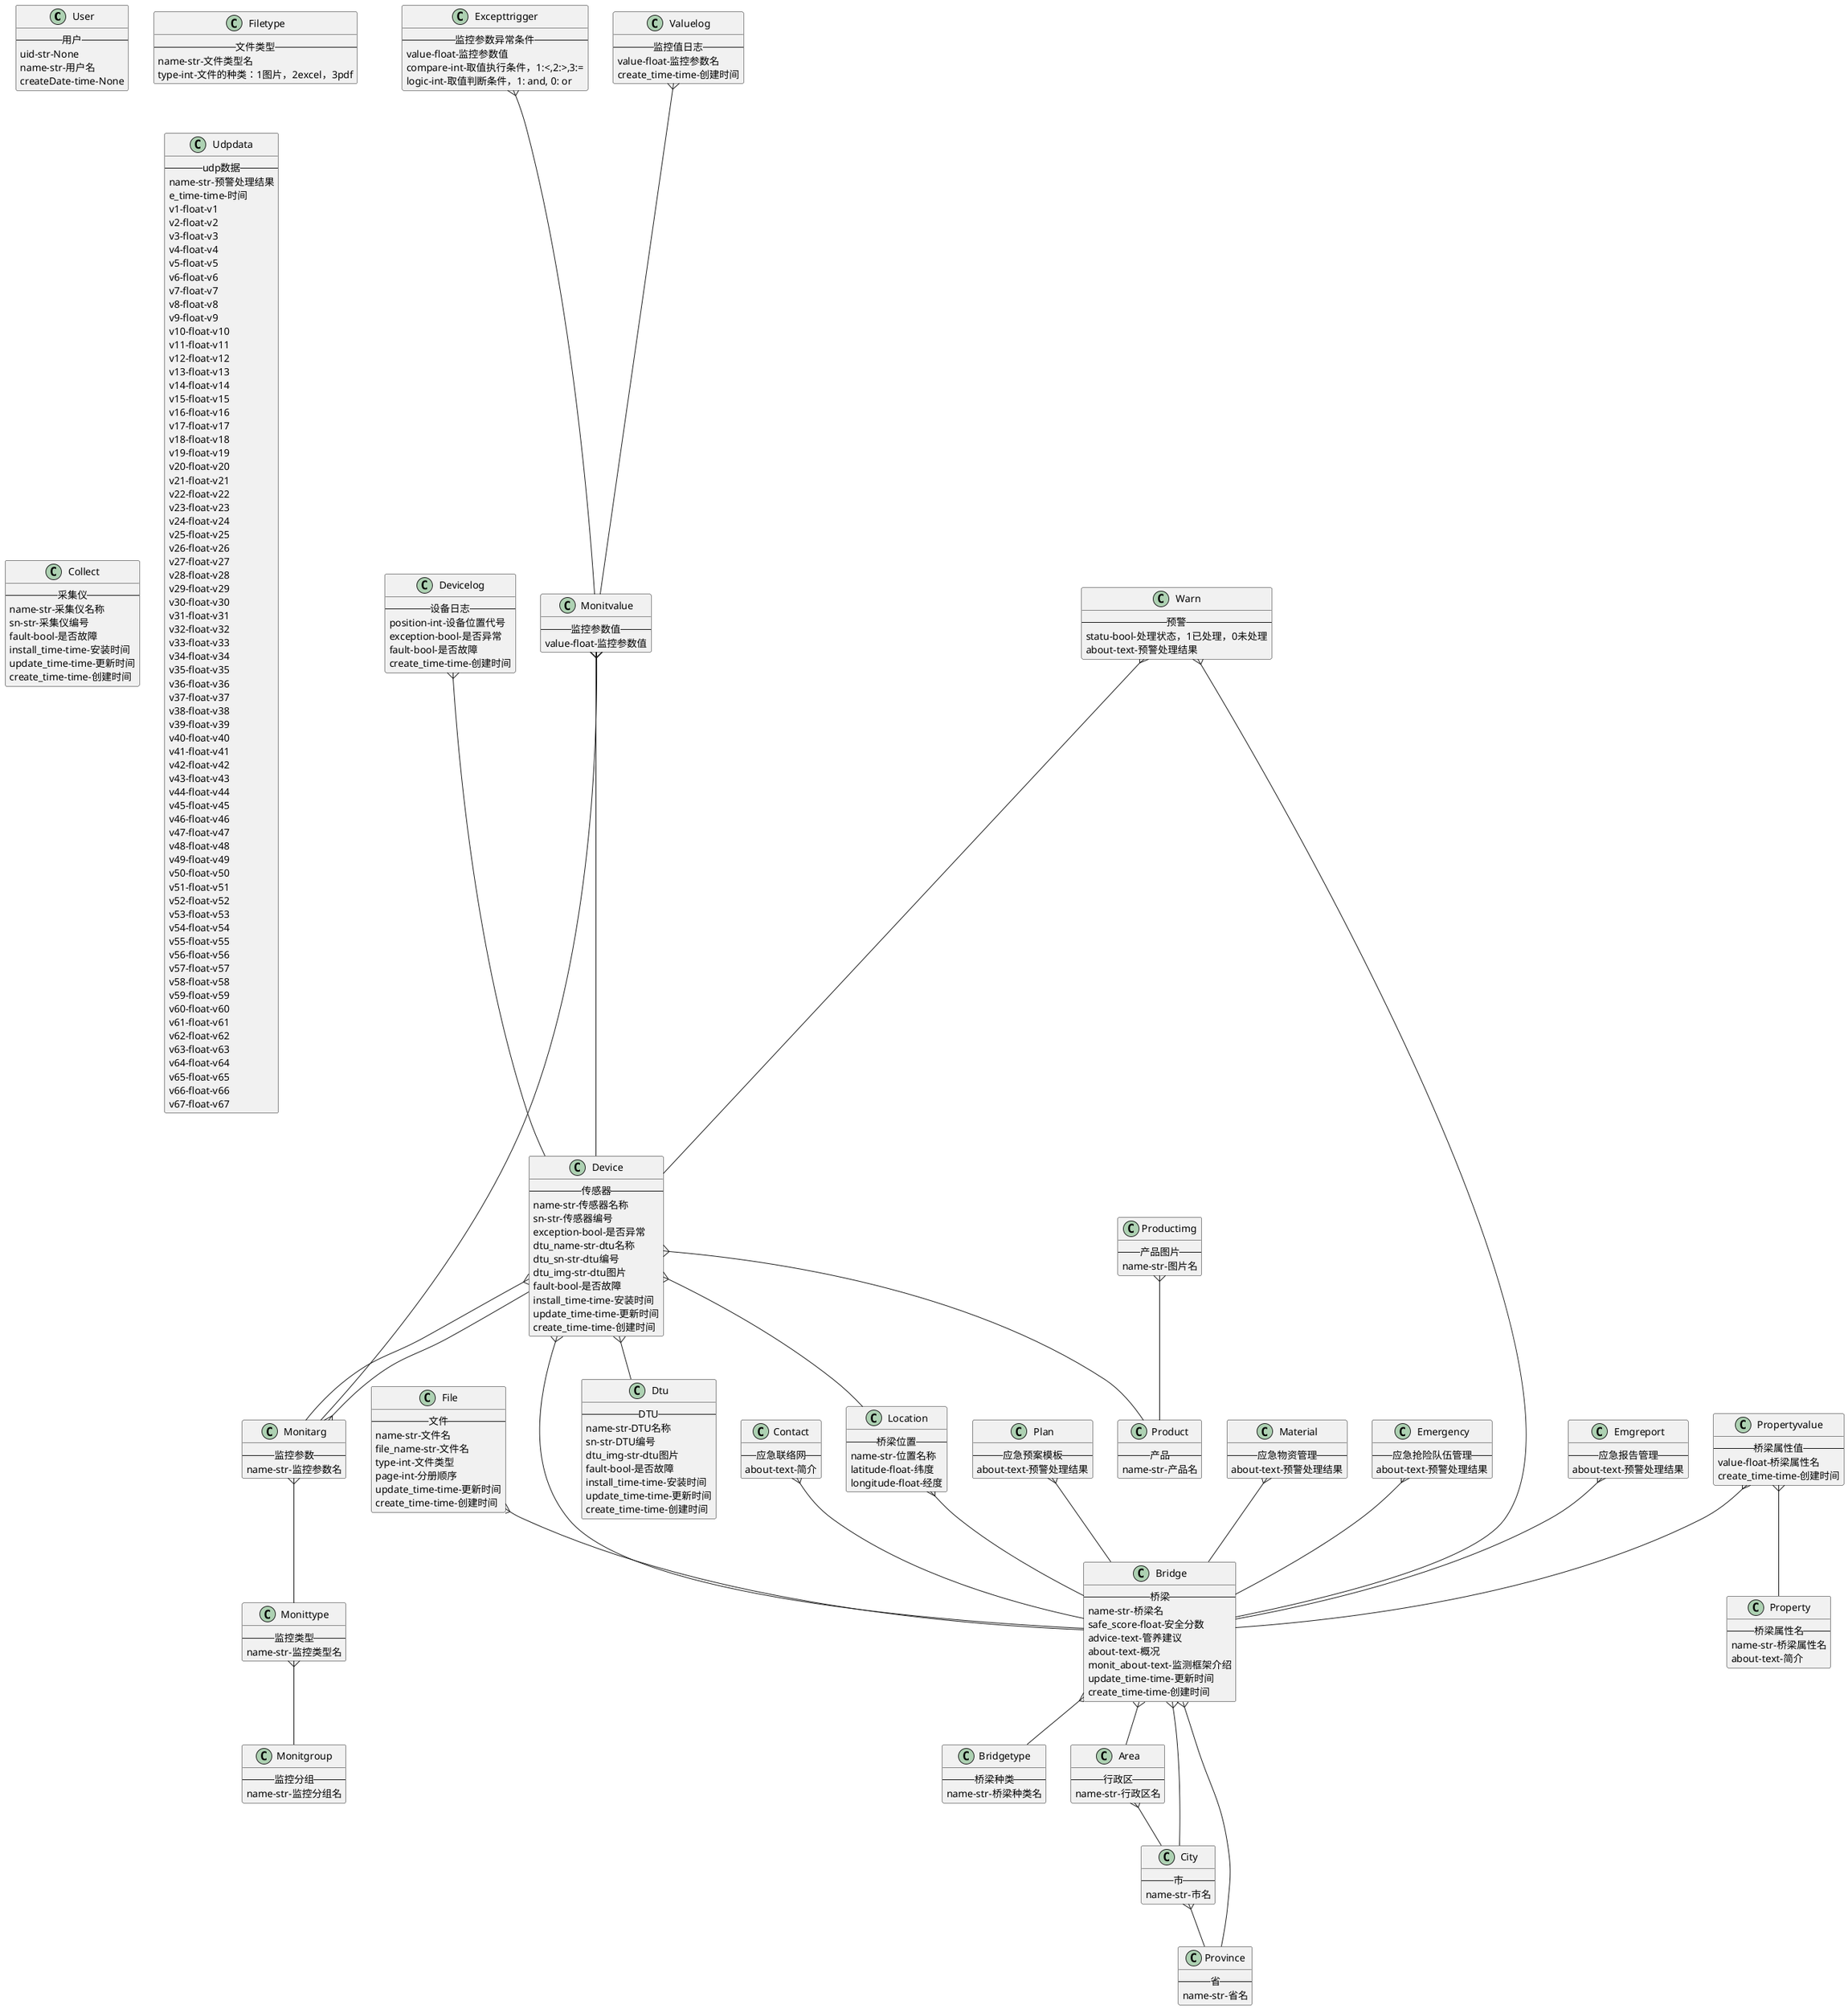 @startuml
Class User {
	--用户--
	uid-str-None
	name-str-用户名
	createDate-time-None
}
Class Province {
	--省--
	name-str-省名
}
Class City {
	--市--
	name-str-市名
}
City }-- Province
Class Area {
	--行政区--
	name-str-行政区名
}
Area }-- City
Class Bridgetype {
	--桥梁种类--
	name-str-桥梁种类名
}
Class Bridge {
	--桥梁--
	name-str-桥梁名
	safe_score-float-安全分数
	advice-text-管养建议
	about-text-概况
	monit_about-text-监测框架介绍
	update_time-time-更新时间
	create_time-time-创建时间
}
Bridge }-- Bridgetype
Bridge }-- Province
Bridge }-- City
Bridge }-- Area
Class Property {
	--桥梁属性名--
	name-str-桥梁属性名
	about-text-简介
}
Class Propertyvalue {
	--桥梁属性值--
	value-float-桥梁属性名
	create_time-time-创建时间
}
Propertyvalue }-- Property
Propertyvalue }-- Bridge
Class Filetype {
	--文件类型--
	name-str-文件类型名
	type-int-文件的种类：1图片，2excel，3pdf
}
Class File {
	--文件--
	name-str-文件名
	file_name-str-文件名
	type-int-文件类型
	page-int-分册顺序
	update_time-time-更新时间
	create_time-time-创建时间
}
File }-- Bridge
Class Product {
	--产品--
	name-str-产品名
}
Class Productimg {
	--产品图片--
	name-str-图片名
}
Productimg }-- Product
Class Location {
	--桥梁位置--
	name-str-位置名称
	latitude-float-纬度
	longitude-float-经度
}
Location }-- Bridge
Class Device {
	--传感器--
	name-str-传感器名称
	sn-str-传感器编号
	exception-bool-是否异常
	dtu_name-str-dtu名称
	dtu_sn-str-dtu编号
	dtu_img-str-dtu图片
	fault-bool-是否故障
	install_time-time-安装时间
	update_time-time-更新时间
	create_time-time-创建时间
}
Device }-- Product
Device }-- Bridge
Device }-- Location
Device }-- Dtu
Device }-- Monitarg
Monitarg }-- Device
Class Dtu {
	--DTU--
	name-str-DTU名称
	sn-str-DTU编号
	dtu_img-str-dtu图片
	fault-bool-是否故障
	install_time-time-安装时间
	update_time-time-更新时间
	create_time-time-创建时间
}
Class Collect {
	--采集仪--
	name-str-采集仪名称
	sn-str-采集仪编号
	fault-bool-是否故障
	install_time-time-安装时间
	update_time-time-更新时间
	create_time-time-创建时间
}
Class Devicelog {
	--设备日志--
	position-int-设备位置代号
	exception-bool-是否异常
	fault-bool-是否故障
	create_time-time-创建时间
}
Devicelog }-- Device
Class Monitgroup {
	--监控分组--
	name-str-监控分组名
}
Class Monittype {
	--监控类型--
	name-str-监控类型名
}
Monittype }-- Monitgroup
Class Monitarg {
	--监控参数--
	name-str-监控参数名
}
Monitarg }-- Monittype
Class Monitvalue {
	--监控参数值--
	value-float-监控参数值
}
Monitvalue }-- Monitarg
Monitvalue }-- Device
Class Excepttrigger {
	--监控参数异常条件--
	value-float-监控参数值
	compare-int-取值执行条件，1:<,2:>,3:=
	logic-int-取值判断条件，1: and, 0: or
}
Excepttrigger }-- Monitvalue
Class Valuelog {
	--监控值日志--
	value-float-监控参数名
	create_time-time-创建时间
}
Valuelog }-- Monitvalue
Class Warn {
	--预警--
	statu-bool-处理状态，1已处理，0未处理
	about-text-预警处理结果
}
Warn }-- Bridge
Warn }-- Device
Class Contact {
	--应急联络网--
	about-text-简介
}
Contact }-- Bridge
Class Plan {
	--应急预案模板--
	about-text-预警处理结果
}
Plan }-- Bridge
Class Material {
	--应急物资管理--
	about-text-预警处理结果
}
Material }-- Bridge
Class Emergency {
	--应急抢险队伍管理--
	about-text-预警处理结果
}
Emergency }-- Bridge
Class Emgreport {
	--应急报告管理--
	about-text-预警处理结果
}
Emgreport }-- Bridge
Class Udpdata {
	--udp数据--
	name-str-预警处理结果
	e_time-time-时间
	v1-float-v1
	v2-float-v2
	v3-float-v3
	v4-float-v4
	v5-float-v5
	v6-float-v6
	v7-float-v7
	v8-float-v8
	v9-float-v9
	v10-float-v10
	v11-float-v11
	v12-float-v12
	v13-float-v13
	v14-float-v14
	v15-float-v15
	v16-float-v16
	v17-float-v17
	v18-float-v18
	v19-float-v19
	v20-float-v20
	v21-float-v21
	v22-float-v22
	v23-float-v23
	v24-float-v24
	v25-float-v25
	v26-float-v26
	v27-float-v27
	v28-float-v28
	v29-float-v29
	v30-float-v30
	v31-float-v31
	v32-float-v32
	v33-float-v33
	v34-float-v34
	v35-float-v35
	v36-float-v36
	v37-float-v37
	v38-float-v38
	v39-float-v39
	v40-float-v40
	v41-float-v41
	v42-float-v42
	v43-float-v43
	v44-float-v44
	v45-float-v45
	v46-float-v46
	v47-float-v47
	v48-float-v48
	v49-float-v49
	v50-float-v50
	v51-float-v51
	v52-float-v52
	v53-float-v53
	v54-float-v54
	v55-float-v55
	v56-float-v56
	v57-float-v57
	v58-float-v58
	v59-float-v59
	v60-float-v60
	v61-float-v61
	v62-float-v62
	v63-float-v63
	v64-float-v64
	v65-float-v65
	v66-float-v66
	v67-float-v67
}
@enduml
